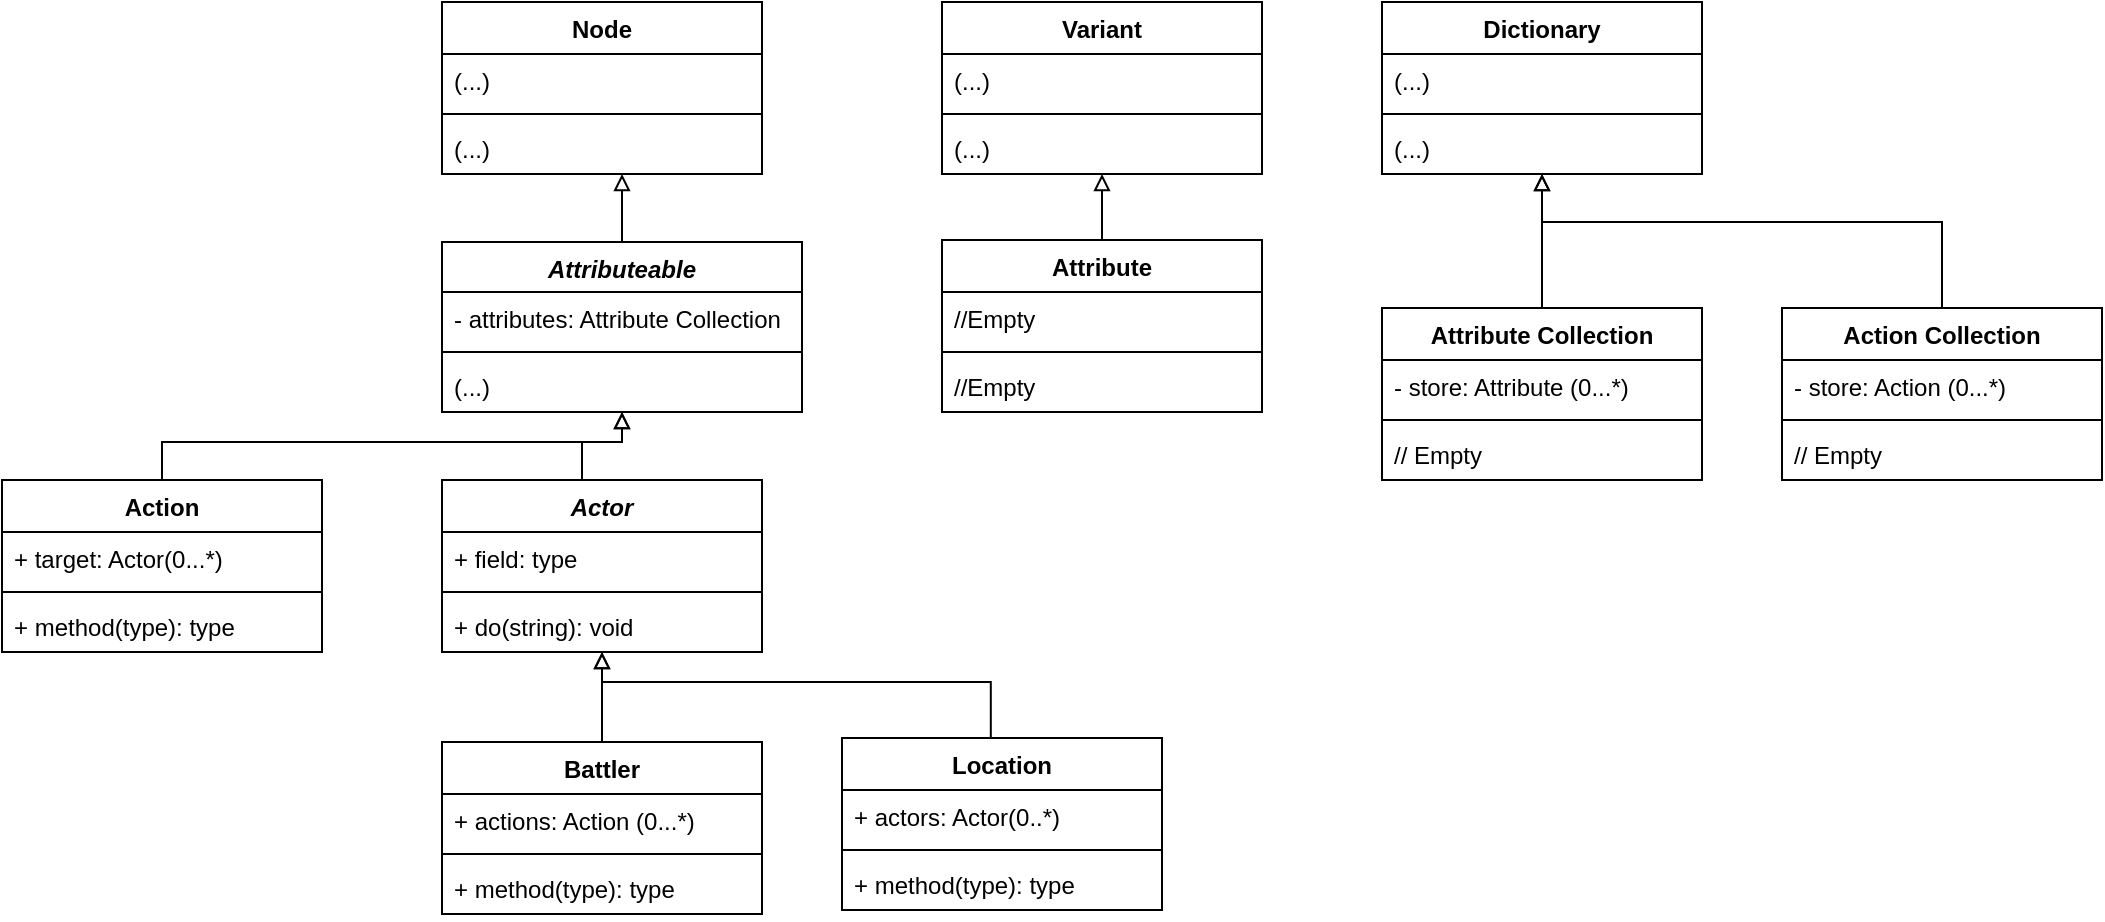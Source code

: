 <mxfile version="12.4.2" type="github" pages="1"><diagram id="oOJcH6hqqhEovjQQ4BxA" name="Page-1"><mxGraphModel dx="2041" dy="686" grid="1" gridSize="10" guides="1" tooltips="1" connect="1" arrows="1" fold="1" page="1" pageScale="1" pageWidth="850" pageHeight="1100" math="0" shadow="0"><root><mxCell id="0"/><mxCell id="1" parent="0"/><mxCell id="pPIODX3hxYl-u1vezjvX-43" value="" style="edgeStyle=orthogonalEdgeStyle;rounded=0;orthogonalLoop=1;jettySize=auto;html=1;startArrow=block;startFill=0;endArrow=none;endFill=0;" parent="1" source="pPIODX3hxYl-u1vezjvX-1" target="pPIODX3hxYl-u1vezjvX-39" edge="1"><mxGeometry relative="1" as="geometry"><Array as="points"><mxPoint x="140" y="140"/><mxPoint x="140" y="140"/></Array></mxGeometry></mxCell><mxCell id="pPIODX3hxYl-u1vezjvX-1" value="Node" style="swimlane;fontStyle=1;align=center;verticalAlign=top;childLayout=stackLayout;horizontal=1;startSize=26;horizontalStack=0;resizeParent=1;resizeParentMax=0;resizeLast=0;collapsible=1;marginBottom=0;" parent="1" vertex="1"><mxGeometry x="50" y="40" width="160" height="86" as="geometry"/></mxCell><mxCell id="pPIODX3hxYl-u1vezjvX-2" value="(...)" style="text;strokeColor=none;fillColor=none;align=left;verticalAlign=top;spacingLeft=4;spacingRight=4;overflow=hidden;rotatable=0;points=[[0,0.5],[1,0.5]];portConstraint=eastwest;" parent="pPIODX3hxYl-u1vezjvX-1" vertex="1"><mxGeometry y="26" width="160" height="26" as="geometry"/></mxCell><mxCell id="pPIODX3hxYl-u1vezjvX-3" value="" style="line;strokeWidth=1;fillColor=none;align=left;verticalAlign=middle;spacingTop=-1;spacingLeft=3;spacingRight=3;rotatable=0;labelPosition=right;points=[];portConstraint=eastwest;" parent="pPIODX3hxYl-u1vezjvX-1" vertex="1"><mxGeometry y="52" width="160" height="8" as="geometry"/></mxCell><mxCell id="pPIODX3hxYl-u1vezjvX-4" value="(...)" style="text;strokeColor=none;fillColor=none;align=left;verticalAlign=top;spacingLeft=4;spacingRight=4;overflow=hidden;rotatable=0;points=[[0,0.5],[1,0.5]];portConstraint=eastwest;" parent="pPIODX3hxYl-u1vezjvX-1" vertex="1"><mxGeometry y="60" width="160" height="26" as="geometry"/></mxCell><mxCell id="pPIODX3hxYl-u1vezjvX-83" style="edgeStyle=orthogonalEdgeStyle;rounded=0;orthogonalLoop=1;jettySize=auto;html=1;entryX=0;entryY=0.5;entryDx=0;entryDy=0;startArrow=block;startFill=0;endArrow=none;endFill=0;" parent="1" source="pPIODX3hxYl-u1vezjvX-39" target="pPIODX3hxYl-u1vezjvX-66" edge="1"><mxGeometry relative="1" as="geometry"><Array as="points"><mxPoint x="140" y="260"/><mxPoint x="120" y="260"/><mxPoint x="120" y="290"/><mxPoint x="50" y="290"/></Array></mxGeometry></mxCell><mxCell id="pPIODX3hxYl-u1vezjvX-84" style="edgeStyle=orthogonalEdgeStyle;rounded=0;orthogonalLoop=1;jettySize=auto;html=1;startArrow=block;startFill=0;endArrow=none;endFill=0;" parent="1" source="pPIODX3hxYl-u1vezjvX-39" target="pPIODX3hxYl-u1vezjvX-69" edge="1"><mxGeometry relative="1" as="geometry"><mxPoint x="10" y="430" as="targetPoint"/><Array as="points"><mxPoint x="140" y="260"/><mxPoint x="-90" y="260"/></Array></mxGeometry></mxCell><mxCell id="pPIODX3hxYl-u1vezjvX-39" value="Attributeable" style="swimlane;fontStyle=3;align=center;verticalAlign=top;childLayout=stackLayout;horizontal=1;startSize=25;horizontalStack=0;resizeParent=1;resizeParentMax=0;resizeLast=0;collapsible=1;marginBottom=0;" parent="1" vertex="1"><mxGeometry x="50" y="160" width="180" height="85" as="geometry"><mxRectangle x="290" y="40" width="60" height="26" as="alternateBounds"/></mxGeometry></mxCell><mxCell id="pPIODX3hxYl-u1vezjvX-62" value="- attributes: Attribute Collection" style="text;strokeColor=none;fillColor=none;align=left;verticalAlign=top;spacingLeft=4;spacingRight=4;overflow=hidden;rotatable=0;points=[[0,0.5],[1,0.5]];portConstraint=eastwest;" parent="pPIODX3hxYl-u1vezjvX-39" vertex="1"><mxGeometry y="25" width="180" height="26" as="geometry"/></mxCell><mxCell id="pPIODX3hxYl-u1vezjvX-41" value="" style="line;strokeWidth=1;fillColor=none;align=left;verticalAlign=middle;spacingTop=-1;spacingLeft=3;spacingRight=3;rotatable=0;labelPosition=right;points=[];portConstraint=eastwest;" parent="pPIODX3hxYl-u1vezjvX-39" vertex="1"><mxGeometry y="51" width="180" height="8" as="geometry"/></mxCell><mxCell id="pPIODX3hxYl-u1vezjvX-42" value="(...)" style="text;strokeColor=none;fillColor=none;align=left;verticalAlign=top;spacingLeft=4;spacingRight=4;overflow=hidden;rotatable=0;points=[[0,0.5],[1,0.5]];portConstraint=eastwest;" parent="pPIODX3hxYl-u1vezjvX-39" vertex="1"><mxGeometry y="59" width="180" height="26" as="geometry"/></mxCell><mxCell id="pPIODX3hxYl-u1vezjvX-26" value="Attribute Collection" style="swimlane;fontStyle=1;align=center;verticalAlign=top;childLayout=stackLayout;horizontal=1;startSize=26;horizontalStack=0;resizeParent=1;resizeParentMax=0;resizeLast=0;collapsible=1;marginBottom=0;" parent="1" vertex="1"><mxGeometry x="520" y="193" width="160" height="86" as="geometry"/></mxCell><mxCell id="pPIODX3hxYl-u1vezjvX-27" value="- store: Attribute (0...*)" style="text;strokeColor=none;fillColor=none;align=left;verticalAlign=top;spacingLeft=4;spacingRight=4;overflow=hidden;rotatable=0;points=[[0,0.5],[1,0.5]];portConstraint=eastwest;" parent="pPIODX3hxYl-u1vezjvX-26" vertex="1"><mxGeometry y="26" width="160" height="26" as="geometry"/></mxCell><mxCell id="pPIODX3hxYl-u1vezjvX-28" value="" style="line;strokeWidth=1;fillColor=none;align=left;verticalAlign=middle;spacingTop=-1;spacingLeft=3;spacingRight=3;rotatable=0;labelPosition=right;points=[];portConstraint=eastwest;" parent="pPIODX3hxYl-u1vezjvX-26" vertex="1"><mxGeometry y="52" width="160" height="8" as="geometry"/></mxCell><mxCell id="pPIODX3hxYl-u1vezjvX-29" value="// Empty" style="text;strokeColor=none;fillColor=none;align=left;verticalAlign=top;spacingLeft=4;spacingRight=4;overflow=hidden;rotatable=0;points=[[0,0.5],[1,0.5]];portConstraint=eastwest;" parent="pPIODX3hxYl-u1vezjvX-26" vertex="1"><mxGeometry y="60" width="160" height="26" as="geometry"/></mxCell><mxCell id="pPIODX3hxYl-u1vezjvX-85" value="Action Collection" style="swimlane;fontStyle=1;align=center;verticalAlign=top;childLayout=stackLayout;horizontal=1;startSize=26;horizontalStack=0;resizeParent=1;resizeParentMax=0;resizeLast=0;collapsible=1;marginBottom=0;" parent="1" vertex="1"><mxGeometry x="720" y="193" width="160" height="86" as="geometry"/></mxCell><mxCell id="pPIODX3hxYl-u1vezjvX-86" value="- store: Action (0...*)" style="text;strokeColor=none;fillColor=none;align=left;verticalAlign=top;spacingLeft=4;spacingRight=4;overflow=hidden;rotatable=0;points=[[0,0.5],[1,0.5]];portConstraint=eastwest;" parent="pPIODX3hxYl-u1vezjvX-85" vertex="1"><mxGeometry y="26" width="160" height="26" as="geometry"/></mxCell><mxCell id="pPIODX3hxYl-u1vezjvX-87" value="" style="line;strokeWidth=1;fillColor=none;align=left;verticalAlign=middle;spacingTop=-1;spacingLeft=3;spacingRight=3;rotatable=0;labelPosition=right;points=[];portConstraint=eastwest;" parent="pPIODX3hxYl-u1vezjvX-85" vertex="1"><mxGeometry y="52" width="160" height="8" as="geometry"/></mxCell><mxCell id="pPIODX3hxYl-u1vezjvX-88" value="// Empty" style="text;strokeColor=none;fillColor=none;align=left;verticalAlign=top;spacingLeft=4;spacingRight=4;overflow=hidden;rotatable=0;points=[[0,0.5],[1,0.5]];portConstraint=eastwest;" parent="pPIODX3hxYl-u1vezjvX-85" vertex="1"><mxGeometry y="60" width="160" height="26" as="geometry"/></mxCell><mxCell id="pPIODX3hxYl-u1vezjvX-55" value="" style="edgeStyle=orthogonalEdgeStyle;rounded=0;orthogonalLoop=1;jettySize=auto;html=1;startArrow=block;startFill=0;endArrow=none;endFill=0;" parent="1" source="pPIODX3hxYl-u1vezjvX-31" target="pPIODX3hxYl-u1vezjvX-26" edge="1"><mxGeometry relative="1" as="geometry"><Array as="points"><mxPoint x="600" y="160"/><mxPoint x="600" y="160"/></Array></mxGeometry></mxCell><mxCell id="pPIODX3hxYl-u1vezjvX-89" style="edgeStyle=orthogonalEdgeStyle;rounded=0;orthogonalLoop=1;jettySize=auto;html=1;entryX=0.5;entryY=0;entryDx=0;entryDy=0;startArrow=block;startFill=0;endArrow=none;endFill=0;" parent="1" source="pPIODX3hxYl-u1vezjvX-31" target="pPIODX3hxYl-u1vezjvX-85" edge="1"><mxGeometry relative="1" as="geometry"><Array as="points"><mxPoint x="600" y="150"/><mxPoint x="800" y="150"/></Array></mxGeometry></mxCell><mxCell id="pPIODX3hxYl-u1vezjvX-31" value="Dictionary" style="swimlane;fontStyle=1;align=center;verticalAlign=top;childLayout=stackLayout;horizontal=1;startSize=26;horizontalStack=0;resizeParent=1;resizeParentMax=0;resizeLast=0;collapsible=1;marginBottom=0;" parent="1" vertex="1"><mxGeometry x="520" y="40" width="160" height="86" as="geometry"/></mxCell><mxCell id="pPIODX3hxYl-u1vezjvX-32" value="(...)" style="text;strokeColor=none;fillColor=none;align=left;verticalAlign=top;spacingLeft=4;spacingRight=4;overflow=hidden;rotatable=0;points=[[0,0.5],[1,0.5]];portConstraint=eastwest;" parent="pPIODX3hxYl-u1vezjvX-31" vertex="1"><mxGeometry y="26" width="160" height="26" as="geometry"/></mxCell><mxCell id="pPIODX3hxYl-u1vezjvX-33" value="" style="line;strokeWidth=1;fillColor=none;align=left;verticalAlign=middle;spacingTop=-1;spacingLeft=3;spacingRight=3;rotatable=0;labelPosition=right;points=[];portConstraint=eastwest;" parent="pPIODX3hxYl-u1vezjvX-31" vertex="1"><mxGeometry y="52" width="160" height="8" as="geometry"/></mxCell><mxCell id="pPIODX3hxYl-u1vezjvX-34" value="(...)" style="text;strokeColor=none;fillColor=none;align=left;verticalAlign=top;spacingLeft=4;spacingRight=4;overflow=hidden;rotatable=0;points=[[0,0.5],[1,0.5]];portConstraint=eastwest;" parent="pPIODX3hxYl-u1vezjvX-31" vertex="1"><mxGeometry y="60" width="160" height="26" as="geometry"/></mxCell><mxCell id="pPIODX3hxYl-u1vezjvX-57" value="" style="edgeStyle=orthogonalEdgeStyle;rounded=0;orthogonalLoop=1;jettySize=auto;html=1;startArrow=block;startFill=0;endArrow=none;endFill=0;entryX=0.5;entryY=0;entryDx=0;entryDy=0;" parent="1" source="pPIODX3hxYl-u1vezjvX-6" target="pPIODX3hxYl-u1vezjvX-21" edge="1"><mxGeometry relative="1" as="geometry"/></mxCell><mxCell id="pPIODX3hxYl-u1vezjvX-6" value="Variant" style="swimlane;fontStyle=1;align=center;verticalAlign=top;childLayout=stackLayout;horizontal=1;startSize=26;horizontalStack=0;resizeParent=1;resizeParentMax=0;resizeLast=0;collapsible=1;marginBottom=0;" parent="1" vertex="1"><mxGeometry x="300" y="40" width="160" height="86" as="geometry"/></mxCell><mxCell id="pPIODX3hxYl-u1vezjvX-7" value="(...)" style="text;strokeColor=none;fillColor=none;align=left;verticalAlign=top;spacingLeft=4;spacingRight=4;overflow=hidden;rotatable=0;points=[[0,0.5],[1,0.5]];portConstraint=eastwest;" parent="pPIODX3hxYl-u1vezjvX-6" vertex="1"><mxGeometry y="26" width="160" height="26" as="geometry"/></mxCell><mxCell id="pPIODX3hxYl-u1vezjvX-8" value="" style="line;strokeWidth=1;fillColor=none;align=left;verticalAlign=middle;spacingTop=-1;spacingLeft=3;spacingRight=3;rotatable=0;labelPosition=right;points=[];portConstraint=eastwest;" parent="pPIODX3hxYl-u1vezjvX-6" vertex="1"><mxGeometry y="52" width="160" height="8" as="geometry"/></mxCell><mxCell id="pPIODX3hxYl-u1vezjvX-9" value="(...)" style="text;strokeColor=none;fillColor=none;align=left;verticalAlign=top;spacingLeft=4;spacingRight=4;overflow=hidden;rotatable=0;points=[[0,0.5],[1,0.5]];portConstraint=eastwest;" parent="pPIODX3hxYl-u1vezjvX-6" vertex="1"><mxGeometry y="60" width="160" height="26" as="geometry"/></mxCell><mxCell id="pPIODX3hxYl-u1vezjvX-21" value="Attribute" style="swimlane;fontStyle=1;align=center;verticalAlign=top;childLayout=stackLayout;horizontal=1;startSize=26;horizontalStack=0;resizeParent=1;resizeParentMax=0;resizeLast=0;collapsible=1;marginBottom=0;" parent="1" vertex="1"><mxGeometry x="300" y="159" width="160" height="86" as="geometry"/></mxCell><mxCell id="pPIODX3hxYl-u1vezjvX-22" value="//Empty" style="text;strokeColor=none;fillColor=none;align=left;verticalAlign=top;spacingLeft=4;spacingRight=4;overflow=hidden;rotatable=0;points=[[0,0.5],[1,0.5]];portConstraint=eastwest;" parent="pPIODX3hxYl-u1vezjvX-21" vertex="1"><mxGeometry y="26" width="160" height="26" as="geometry"/></mxCell><mxCell id="pPIODX3hxYl-u1vezjvX-23" value="" style="line;strokeWidth=1;fillColor=none;align=left;verticalAlign=middle;spacingTop=-1;spacingLeft=3;spacingRight=3;rotatable=0;labelPosition=right;points=[];portConstraint=eastwest;" parent="pPIODX3hxYl-u1vezjvX-21" vertex="1"><mxGeometry y="52" width="160" height="8" as="geometry"/></mxCell><mxCell id="pPIODX3hxYl-u1vezjvX-24" value="//Empty" style="text;strokeColor=none;fillColor=none;align=left;verticalAlign=top;spacingLeft=4;spacingRight=4;overflow=hidden;rotatable=0;points=[[0,0.5],[1,0.5]];portConstraint=eastwest;" parent="pPIODX3hxYl-u1vezjvX-21" vertex="1"><mxGeometry y="60" width="160" height="26" as="geometry"/></mxCell><mxCell id="pPIODX3hxYl-u1vezjvX-90" style="edgeStyle=orthogonalEdgeStyle;rounded=0;orthogonalLoop=1;jettySize=auto;html=1;entryX=0.5;entryY=0;entryDx=0;entryDy=0;startArrow=block;startFill=0;endArrow=none;endFill=0;" parent="1" source="pPIODX3hxYl-u1vezjvX-65" target="pPIODX3hxYl-u1vezjvX-77" edge="1"><mxGeometry relative="1" as="geometry"/></mxCell><mxCell id="pPIODX3hxYl-u1vezjvX-95" style="edgeStyle=orthogonalEdgeStyle;rounded=0;orthogonalLoop=1;jettySize=auto;html=1;entryX=0.465;entryY=0.004;entryDx=0;entryDy=0;entryPerimeter=0;startArrow=block;startFill=0;endArrow=none;endFill=0;" parent="1" source="pPIODX3hxYl-u1vezjvX-65" target="pPIODX3hxYl-u1vezjvX-91" edge="1"><mxGeometry relative="1" as="geometry"><Array as="points"><mxPoint x="130" y="380"/><mxPoint x="324" y="380"/></Array></mxGeometry></mxCell><mxCell id="pPIODX3hxYl-u1vezjvX-65" value="Actor" style="swimlane;fontStyle=3;align=center;verticalAlign=top;childLayout=stackLayout;horizontal=1;startSize=26;horizontalStack=0;resizeParent=1;resizeParentMax=0;resizeLast=0;collapsible=1;marginBottom=0;" parent="1" vertex="1"><mxGeometry x="50" y="279" width="160" height="86" as="geometry"/></mxCell><mxCell id="pPIODX3hxYl-u1vezjvX-66" value="+ field: type" style="text;strokeColor=none;fillColor=none;align=left;verticalAlign=top;spacingLeft=4;spacingRight=4;overflow=hidden;rotatable=0;points=[[0,0.5],[1,0.5]];portConstraint=eastwest;" parent="pPIODX3hxYl-u1vezjvX-65" vertex="1"><mxGeometry y="26" width="160" height="26" as="geometry"/></mxCell><mxCell id="pPIODX3hxYl-u1vezjvX-67" value="" style="line;strokeWidth=1;fillColor=none;align=left;verticalAlign=middle;spacingTop=-1;spacingLeft=3;spacingRight=3;rotatable=0;labelPosition=right;points=[];portConstraint=eastwest;" parent="pPIODX3hxYl-u1vezjvX-65" vertex="1"><mxGeometry y="52" width="160" height="8" as="geometry"/></mxCell><mxCell id="pPIODX3hxYl-u1vezjvX-68" value="+ do(string): void" style="text;strokeColor=none;fillColor=none;align=left;verticalAlign=top;spacingLeft=4;spacingRight=4;overflow=hidden;rotatable=0;points=[[0,0.5],[1,0.5]];portConstraint=eastwest;" parent="pPIODX3hxYl-u1vezjvX-65" vertex="1"><mxGeometry y="60" width="160" height="26" as="geometry"/></mxCell><mxCell id="pPIODX3hxYl-u1vezjvX-69" value="Action" style="swimlane;fontStyle=1;align=center;verticalAlign=top;childLayout=stackLayout;horizontal=1;startSize=26;horizontalStack=0;resizeParent=1;resizeParentMax=0;resizeLast=0;collapsible=1;marginBottom=0;" parent="1" vertex="1"><mxGeometry x="-170" y="279" width="160" height="86" as="geometry"/></mxCell><mxCell id="pPIODX3hxYl-u1vezjvX-70" value="+ target: Actor(0...*)" style="text;strokeColor=none;fillColor=none;align=left;verticalAlign=top;spacingLeft=4;spacingRight=4;overflow=hidden;rotatable=0;points=[[0,0.5],[1,0.5]];portConstraint=eastwest;" parent="pPIODX3hxYl-u1vezjvX-69" vertex="1"><mxGeometry y="26" width="160" height="26" as="geometry"/></mxCell><mxCell id="pPIODX3hxYl-u1vezjvX-71" value="" style="line;strokeWidth=1;fillColor=none;align=left;verticalAlign=middle;spacingTop=-1;spacingLeft=3;spacingRight=3;rotatable=0;labelPosition=right;points=[];portConstraint=eastwest;" parent="pPIODX3hxYl-u1vezjvX-69" vertex="1"><mxGeometry y="52" width="160" height="8" as="geometry"/></mxCell><mxCell id="pPIODX3hxYl-u1vezjvX-72" value="+ method(type): type" style="text;strokeColor=none;fillColor=none;align=left;verticalAlign=top;spacingLeft=4;spacingRight=4;overflow=hidden;rotatable=0;points=[[0,0.5],[1,0.5]];portConstraint=eastwest;" parent="pPIODX3hxYl-u1vezjvX-69" vertex="1"><mxGeometry y="60" width="160" height="26" as="geometry"/></mxCell><mxCell id="pPIODX3hxYl-u1vezjvX-77" value="Battler" style="swimlane;fontStyle=1;align=center;verticalAlign=top;childLayout=stackLayout;horizontal=1;startSize=26;horizontalStack=0;resizeParent=1;resizeParentMax=0;resizeLast=0;collapsible=1;marginBottom=0;" parent="1" vertex="1"><mxGeometry x="50" y="410" width="160" height="86" as="geometry"/></mxCell><mxCell id="pPIODX3hxYl-u1vezjvX-78" value="+ actions: Action (0...*)" style="text;strokeColor=none;fillColor=none;align=left;verticalAlign=top;spacingLeft=4;spacingRight=4;overflow=hidden;rotatable=0;points=[[0,0.5],[1,0.5]];portConstraint=eastwest;" parent="pPIODX3hxYl-u1vezjvX-77" vertex="1"><mxGeometry y="26" width="160" height="26" as="geometry"/></mxCell><mxCell id="pPIODX3hxYl-u1vezjvX-79" value="" style="line;strokeWidth=1;fillColor=none;align=left;verticalAlign=middle;spacingTop=-1;spacingLeft=3;spacingRight=3;rotatable=0;labelPosition=right;points=[];portConstraint=eastwest;" parent="pPIODX3hxYl-u1vezjvX-77" vertex="1"><mxGeometry y="52" width="160" height="8" as="geometry"/></mxCell><mxCell id="pPIODX3hxYl-u1vezjvX-80" value="+ method(type): type" style="text;strokeColor=none;fillColor=none;align=left;verticalAlign=top;spacingLeft=4;spacingRight=4;overflow=hidden;rotatable=0;points=[[0,0.5],[1,0.5]];portConstraint=eastwest;" parent="pPIODX3hxYl-u1vezjvX-77" vertex="1"><mxGeometry y="60" width="160" height="26" as="geometry"/></mxCell><mxCell id="pPIODX3hxYl-u1vezjvX-91" value="Location" style="swimlane;fontStyle=1;align=center;verticalAlign=top;childLayout=stackLayout;horizontal=1;startSize=26;horizontalStack=0;resizeParent=1;resizeParentMax=0;resizeLast=0;collapsible=1;marginBottom=0;" parent="1" vertex="1"><mxGeometry x="250" y="408" width="160" height="86" as="geometry"/></mxCell><mxCell id="pPIODX3hxYl-u1vezjvX-92" value="+ actors: Actor(0..*)" style="text;strokeColor=none;fillColor=none;align=left;verticalAlign=top;spacingLeft=4;spacingRight=4;overflow=hidden;rotatable=0;points=[[0,0.5],[1,0.5]];portConstraint=eastwest;" parent="pPIODX3hxYl-u1vezjvX-91" vertex="1"><mxGeometry y="26" width="160" height="26" as="geometry"/></mxCell><mxCell id="pPIODX3hxYl-u1vezjvX-93" value="" style="line;strokeWidth=1;fillColor=none;align=left;verticalAlign=middle;spacingTop=-1;spacingLeft=3;spacingRight=3;rotatable=0;labelPosition=right;points=[];portConstraint=eastwest;" parent="pPIODX3hxYl-u1vezjvX-91" vertex="1"><mxGeometry y="52" width="160" height="8" as="geometry"/></mxCell><mxCell id="pPIODX3hxYl-u1vezjvX-94" value="+ method(type): type" style="text;strokeColor=none;fillColor=none;align=left;verticalAlign=top;spacingLeft=4;spacingRight=4;overflow=hidden;rotatable=0;points=[[0,0.5],[1,0.5]];portConstraint=eastwest;" parent="pPIODX3hxYl-u1vezjvX-91" vertex="1"><mxGeometry y="60" width="160" height="26" as="geometry"/></mxCell></root></mxGraphModel></diagram></mxfile>